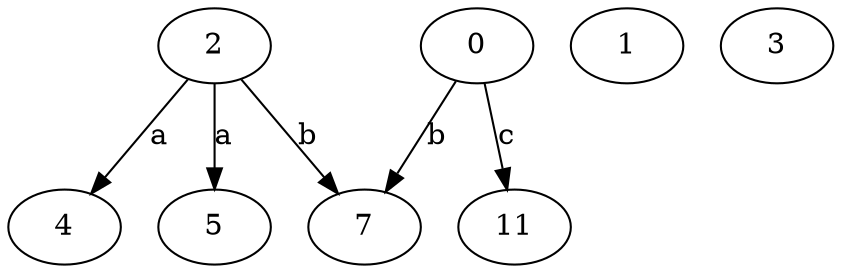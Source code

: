 strict digraph  {
4;
5;
0;
1;
7;
11;
2;
3;
0 -> 7  [label=b];
0 -> 11  [label=c];
2 -> 4  [label=a];
2 -> 5  [label=a];
2 -> 7  [label=b];
}
